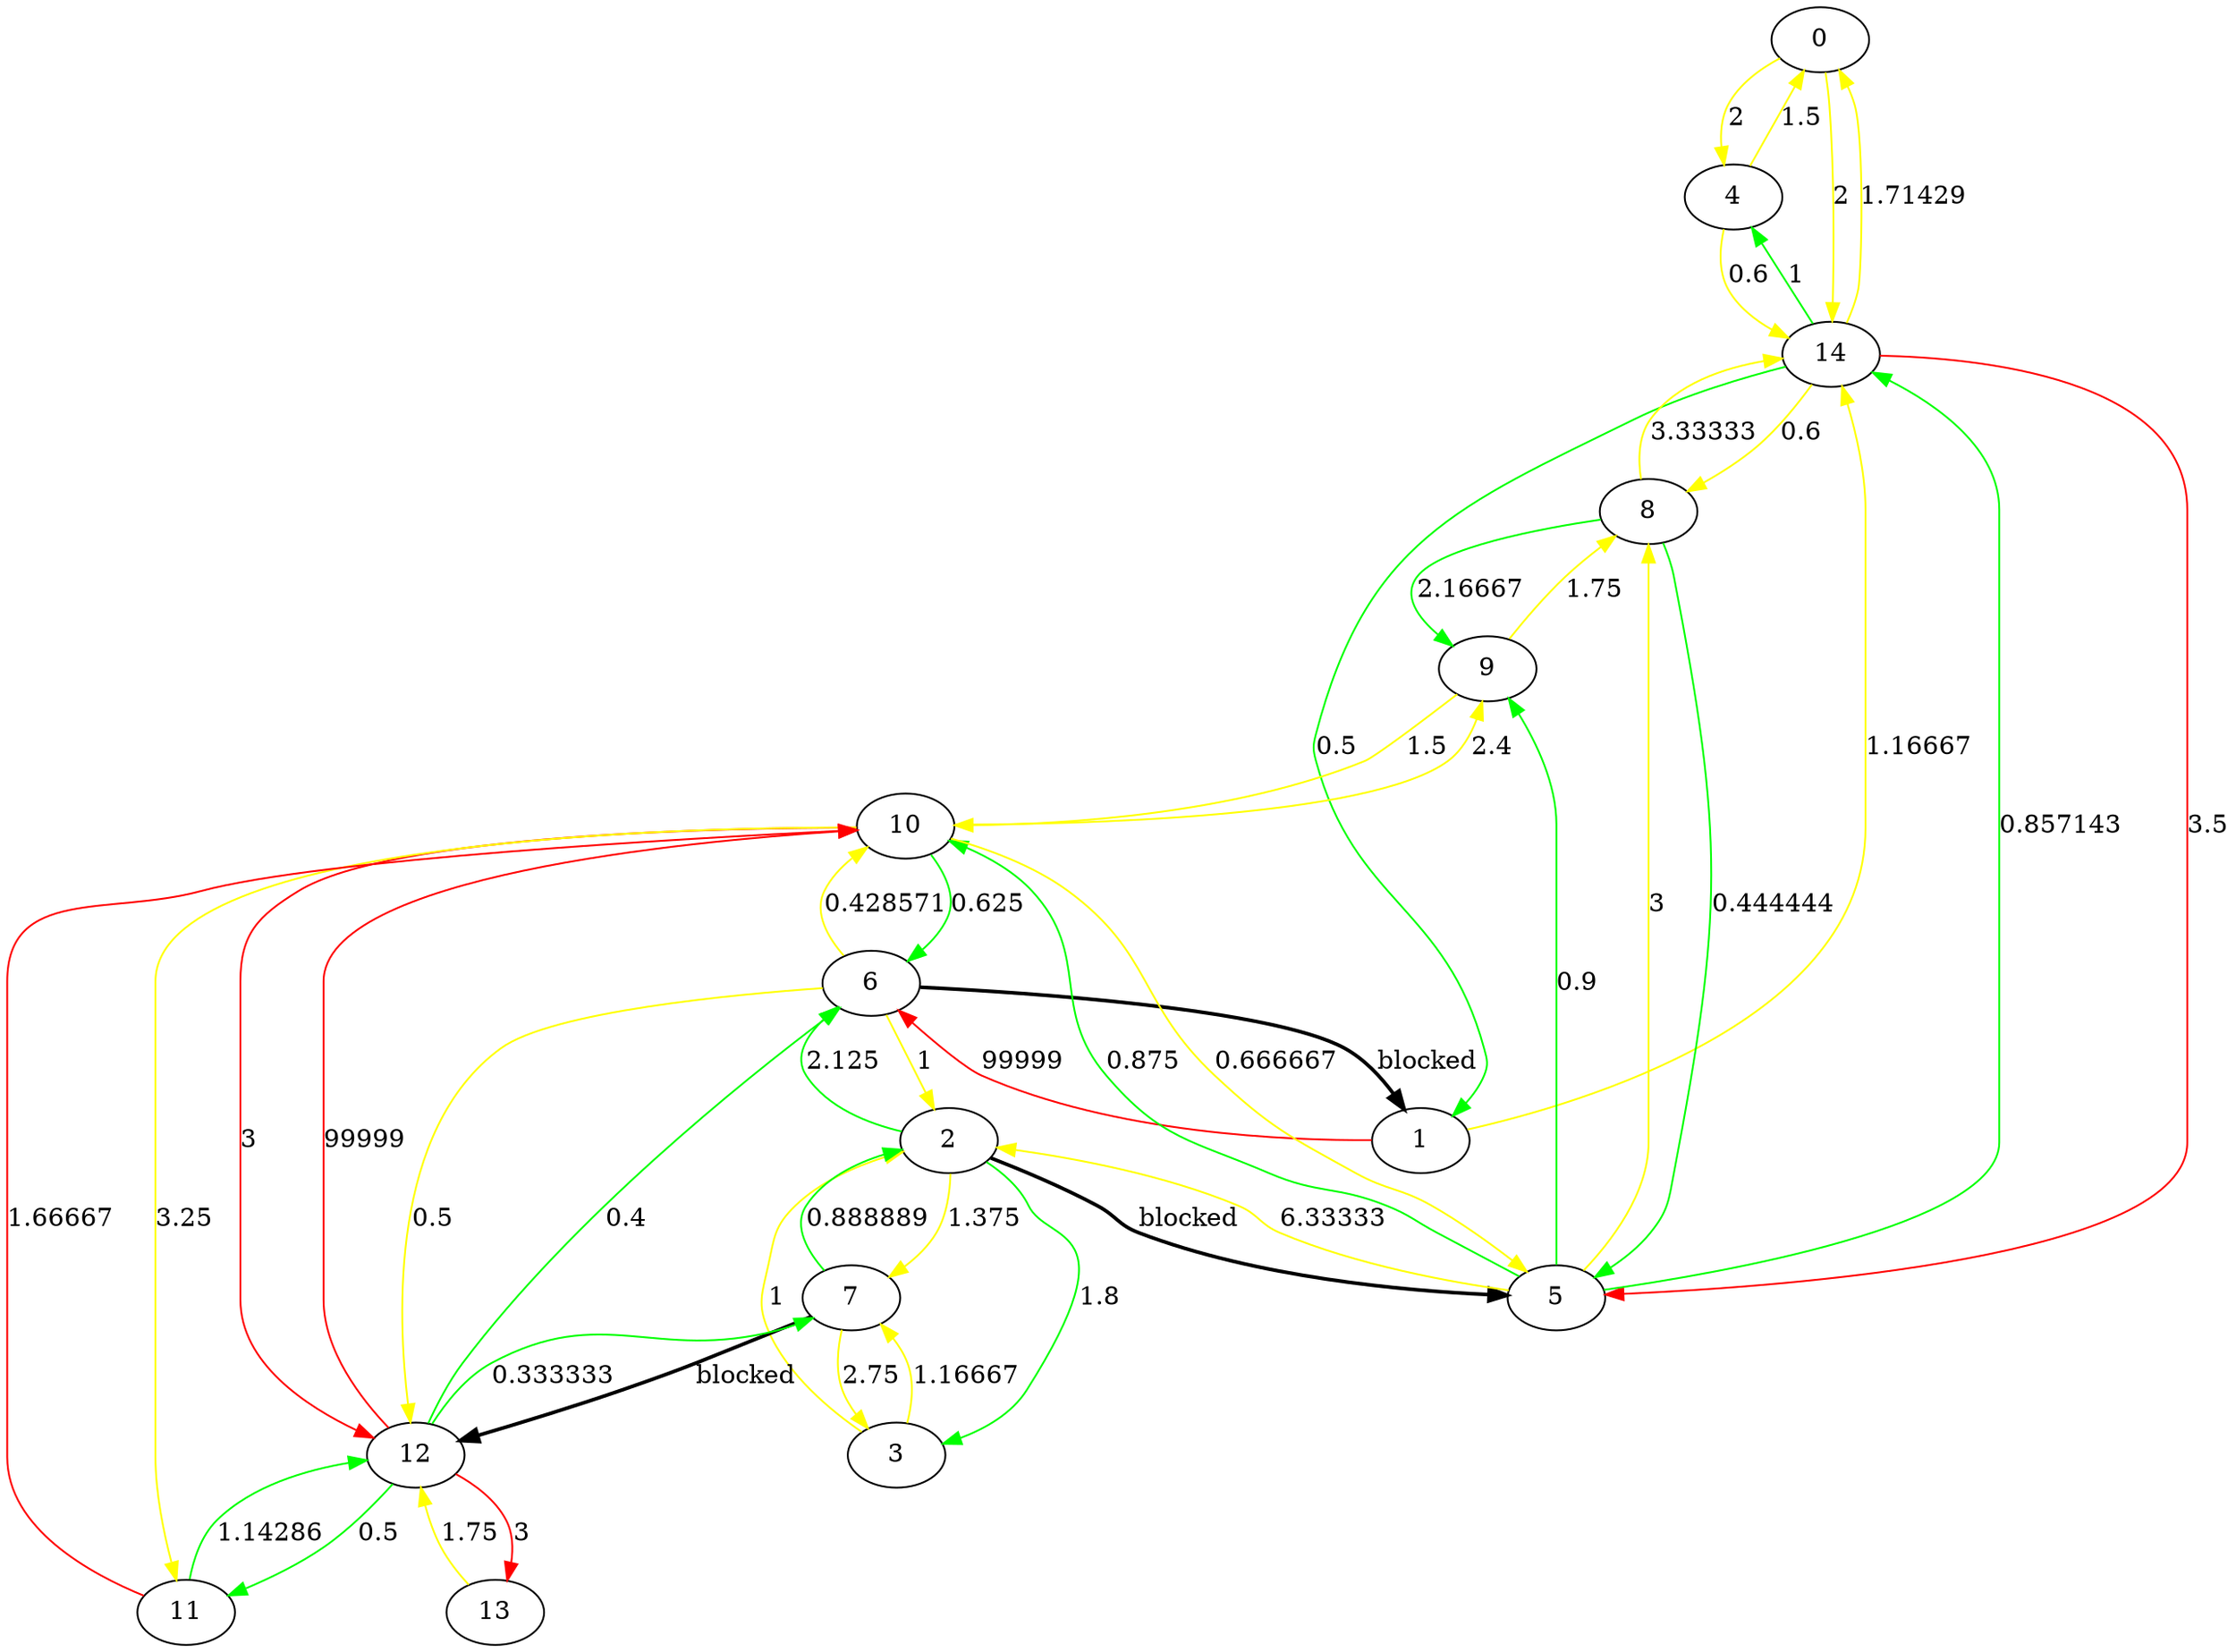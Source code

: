 digraph Test {
0 -> 4[label="2",color= yellow, penwidth="1"];
0 -> 14[label="2",color= yellow, penwidth="1"];
1 -> 6[label="99999",color= red, penwidth="1"];
1 -> 14[label="1.16667",color= yellow, penwidth="1"];
2 -> 3[label="1.8",color= green, penwidth="1"];
2 -> 5[label="blocked",color= black, penwidth="2"];
2 -> 6[label="2.125",color= green, penwidth="1"];
2 -> 7[label="1.375",color= yellow, penwidth="1"];
3 -> 2[label="1",color= yellow, penwidth="1"];
3 -> 7[label="1.16667",color= yellow, penwidth="1"];
4 -> 0[label="1.5",color= yellow, penwidth="1"];
4 -> 14[label="0.6",color= yellow, penwidth="1"];
5 -> 2[label="6.33333",color= yellow, penwidth="1"];
5 -> 8[label="3",color= yellow, penwidth="1"];
5 -> 9[label="0.9",color= green, penwidth="1"];
5 -> 10[label="0.875",color= green, penwidth="1"];
5 -> 14[label="0.857143",color= green, penwidth="1"];
6 -> 1[label="blocked",color= black, penwidth="2"];
6 -> 2[label="1",color= yellow, penwidth="1"];
6 -> 10[label="0.428571",color= yellow, penwidth="1"];
6 -> 12[label="0.5",color= yellow, penwidth="1"];
7 -> 2[label="0.888889",color= green, penwidth="1"];
7 -> 3[label="2.75",color= yellow, penwidth="1"];
7 -> 12[label="blocked",color= black, penwidth="2"];
8 -> 5[label="0.444444",color= green, penwidth="1"];
8 -> 9[label="2.16667",color= green, penwidth="1"];
8 -> 14[label="3.33333",color= yellow, penwidth="1"];
9 -> 8[label="1.75",color= yellow, penwidth="1"];
9 -> 10[label="1.5",color= yellow, penwidth="1"];
10 -> 5[label="0.666667",color= yellow, penwidth="1"];
10 -> 6[label="0.625",color= green, penwidth="1"];
10 -> 9[label="2.4",color= yellow, penwidth="1"];
10 -> 11[label="3.25",color= yellow, penwidth="1"];
10 -> 12[label="3",color= red, penwidth="1"];
11 -> 10[label="1.66667",color= red, penwidth="1"];
11 -> 12[label="1.14286",color= green, penwidth="1"];
12 -> 6[label="0.4",color= green, penwidth="1"];
12 -> 7[label="0.333333",color= green, penwidth="1"];
12 -> 10[label="99999",color= red, penwidth="1"];
12 -> 11[label="0.5",color= green, penwidth="1"];
12 -> 13[label="3",color= red, penwidth="1"];
13 -> 12[label="1.75",color= yellow, penwidth="1"];
14 -> 0[label="1.71429",color= yellow, penwidth="1"];
14 -> 1[label="0.5",color= green, penwidth="1"];
14 -> 4[label="1",color= green, penwidth="1"];
14 -> 5[label="3.5",color= red, penwidth="1"];
14 -> 8[label="0.6",color= yellow, penwidth="1"];
}